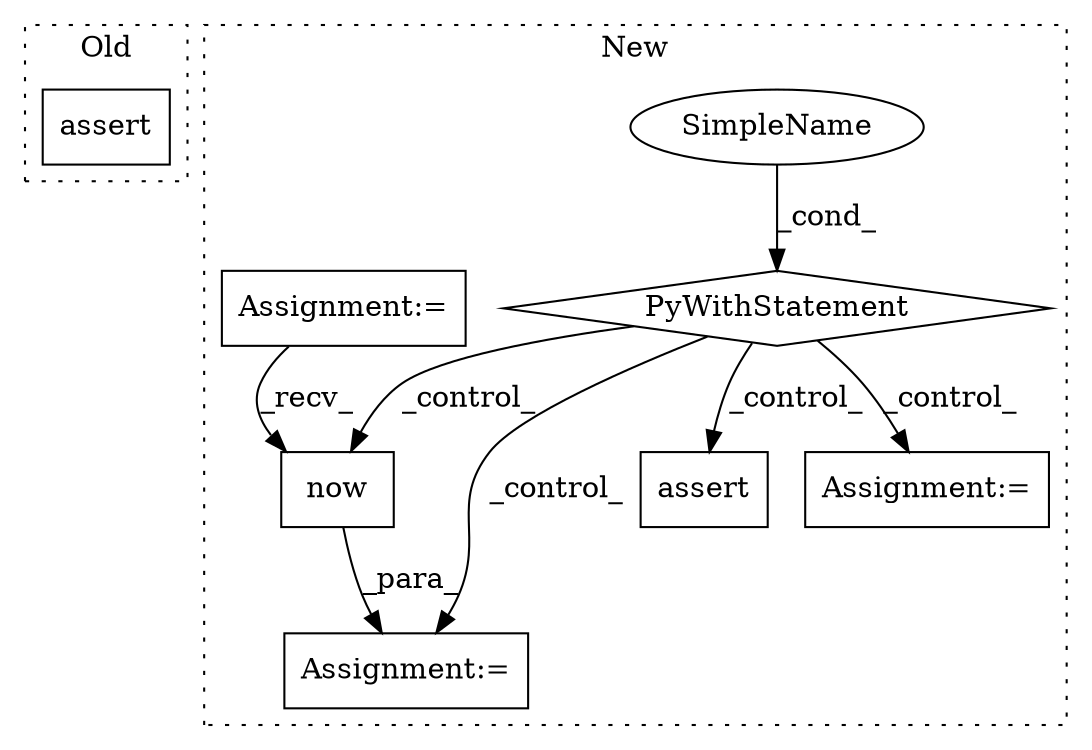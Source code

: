 digraph G {
subgraph cluster0 {
1 [label="assert" a="32" s="32547,32610" l="14,1" shape="box"];
label = "Old";
style="dotted";
}
subgraph cluster1 {
2 [label="now" a="32" s="33911" l="5" shape="box"];
3 [label="SimpleName" a="42" s="" l="" shape="ellipse"];
4 [label="Assignment:=" a="7" s="33901" l="1" shape="box"];
5 [label="PyWithStatement" a="104" s="33694,33723" l="10,2" shape="diamond"];
6 [label="Assignment:=" a="7" s="33534" l="8" shape="box"];
7 [label="assert" a="32" s="34190,34275" l="10,1" shape="box"];
8 [label="Assignment:=" a="7" s="33737" l="8" shape="box"];
label = "New";
style="dotted";
}
2 -> 4 [label="_para_"];
3 -> 5 [label="_cond_"];
5 -> 4 [label="_control_"];
5 -> 2 [label="_control_"];
5 -> 7 [label="_control_"];
5 -> 8 [label="_control_"];
6 -> 2 [label="_recv_"];
}